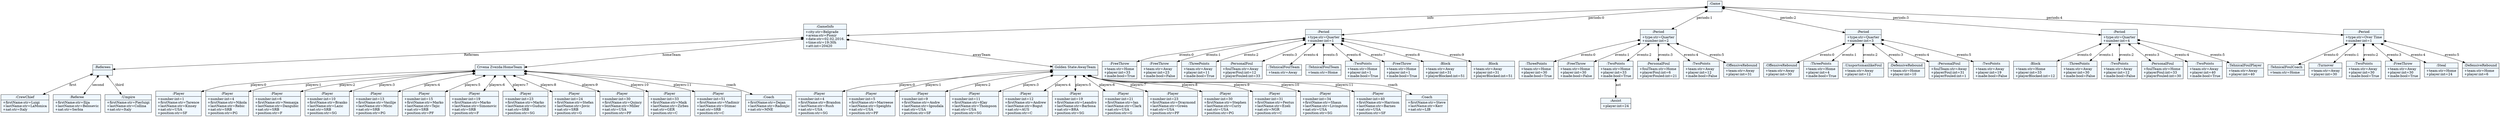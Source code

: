
    digraph xtext {
    fontname = "Bitstream Vera Sans"
    fontsize = 8
    node[
        shape=record,
        style=filled,
        fillcolor=aliceblue
    ]
    edge[dir=black,arrowtail=empty]


57677104 -> 57697552 [label="info" arrowtail=diamond dir=both]
57697552 -> 57697424 [label="Referees" arrowtail=diamond dir=both]
57697424 -> 57697648 [label="first" arrowtail=diamond dir=both]
57697648[label="{:CrewChief|+firstName:str=Luigi\l+lastName:str=LaMonica\l+nat:str=Italy\l}"]
57697424 -> 57697680 [label="second" arrowtail=diamond dir=both]
57697680[label="{:Referee|+firstName:str=Ilija\l+lastName:str=Belosevic\l+nat:str=Serbia\l}"]
57697424 -> 57699568 [label="third" arrowtail=diamond dir=both]
57699568[label="{:Umpire|+firstName:str=Pierluigi\l+lastName:str=Collina\l+nat:str=Italy\l}"]
57697424[label="{:Referees|}"]
57697552 -> 57890800 [label="homeTeam" arrowtail=diamond dir=both]
57890800 -> 57699120 [label="players:0" arrowtail=diamond dir=both]
57699120[label="{:Player|+number:int=1\l+firstName:str=Tarence\l+lastName:str=Kinsey\l+nat:str=USA\l+position:str=SF\l}"]
57890800 -> 57700080 [label="players:1" arrowtail=diamond dir=both]
57700080[label="{:Player|+number:int=4\l+firstName:str=Nikola\l+lastName:str=Rebic\l+nat:str=SRB\l+position:str=PG\l}"]
57890800 -> 57698800 [label="players:2" arrowtail=diamond dir=both]
57698800[label="{:Player|+number:int=6\l+firstName:str=Nemanja\l+lastName:str=Dangubic\l+nat:str=SRB\l+position:str=F\l}"]
57890800 -> 57697264 [label="players:3" arrowtail=diamond dir=both]
57697264[label="{:Player|+number:int=10\l+firstName:str=Branko\l+lastName:str=Lazic\l+nat:str=SRB\l+position:str=SG\l}"]
57890800 -> 57696912 [label="players:4" arrowtail=diamond dir=both]
57696912[label="{:Player|+number:int=13\l+firstName:str=Vasilije\l+lastName:str=Micic\l+nat:str=SRB\l+position:str=PG\l}"]
57890800 -> 57697744 [label="players:5" arrowtail=diamond dir=both]
57697744[label="{:Player|+number:int=15\l+firstName:str=Marko\l+lastName:str=Tejic\l+nat:str=SRB\l+position:str=PF\l}"]
57890800 -> 57698160 [label="players:6" arrowtail=diamond dir=both]
57698160[label="{:Player|+number:int=19\l+firstName:str=Marko\l+lastName:str=Simonovic\l+nat:str=SRB\l+position:str=F\l}"]
57890800 -> 57696784 [label="players:7" arrowtail=diamond dir=both]
57696784[label="{:Player|+number:int=23\l+firstName:str=Marko\l+lastName:str=Guduric\l+nat:str=SRB\l+position:str=SG\l}"]
57890800 -> 57698064 [label="players:8" arrowtail=diamond dir=both]
57698064[label="{:Player|+number:int=24\l+firstName:str=Stefan\l+lastName:str=Jovic\l+nat:str=SRB\l+position:str=G\l}"]
57890800 -> 57698448 [label="players:9" arrowtail=diamond dir=both]
57698448[label="{:Player|+number:int=30\l+firstName:str=Quincy\l+lastName:str=Miller\l+nat:str=USA\l+position:str=PF\l}"]
57890800 -> 57700336 [label="players:10" arrowtail=diamond dir=both]
57700336[label="{:Player|+number:int=33\l+firstName:str=Maik\l+lastName:str=Zirbes\l+nat:str=GER\l+position:str=C\l}"]
57890800 -> 57698256 [label="players:11" arrowtail=diamond dir=both]
57698256[label="{:Player|+number:int=51\l+firstName:str=Vladimir\l+lastName:str=Stimac\l+nat:str=SRB\l+position:str=C\l}"]
57890800 -> 57700048 [label="coach" arrowtail=diamond dir=both]
57700048[label="{:Coach|+firstName:str=Dejan\l+lastName:str=Radonjic\l+nat:str=MNE\l}"]
57890800[label="{Crvena Zvezda:HomeTeam|}"]
57697552 -> 57696944 [label="awayTeam" arrowtail=diamond dir=both]
57696944 -> 57699856 [label="players:0" arrowtail=diamond dir=both]
57699856[label="{:Player|+number:int=4\l+firstName:str=Brandon\l+lastName:str=Rush\l+nat:str=USA\l+position:str=SG\l}"]
57696944 -> 57699952 [label="players:1" arrowtail=diamond dir=both]
57699952[label="{:Player|+number:int=5\l+firstName:str=Marreese\l+lastName:str=Speights\l+nat:str=USA\l+position:str=PF\l}"]
57696944 -> 57698288 [label="players:2" arrowtail=diamond dir=both]
57698288[label="{:Player|+number:int=9\l+firstName:str=Andre\l+lastName:str=Igoudala\l+nat:str=USA\l+position:str=SF\l}"]
57696944 -> 57698096 [label="players:3" arrowtail=diamond dir=both]
57698096[label="{:Player|+number:int=11\l+firstName:str=Klay\l+lastName:str=Thompson\l+nat:str=USA\l+position:str=SG\l}"]
57696944 -> 57699408 [label="players:4" arrowtail=diamond dir=both]
57699408[label="{:Player|+number:int=12\l+firstName:str=Andrew\l+lastName:str=Bogut\l+nat:str=AUS\l+position:str=C\l}"]
57696944 -> 57700240 [label="players:5" arrowtail=diamond dir=both]
57700240[label="{:Player|+number:int=19\l+firstName:str=Leandro\l+lastName:str=Barbosa\l+nat:str=BRA\l+position:str=SG\l}"]
57696944 -> 57699696 [label="players:6" arrowtail=diamond dir=both]
57699696[label="{:Player|+number:int=21\l+firstName:str=Ian\l+lastName:str=Clark\l+nat:str=USA\l+position:str=G\l}"]
57696944 -> 57697840 [label="players:7" arrowtail=diamond dir=both]
57697840[label="{:Player|+number:int=23\l+firstName:str=Draymond\l+lastName:str=Green\l+nat:str=USA\l+position:str=PF\l}"]
57696944 -> 57699312 [label="players:8" arrowtail=diamond dir=both]
57699312[label="{:Player|+number:int=30\l+firstName:str=Stephen\l+lastName:str=Curry\l+nat:str=USA\l+position:str=PG\l}"]
57696944 -> 57699536 [label="players:9" arrowtail=diamond dir=both]
57699536[label="{:Player|+number:int=31\l+firstName:str=Festus\l+lastName:str=Ezeli\l+nat:str=NGR\l+position:str=C\l}"]
57696944 -> 57699472 [label="players:10" arrowtail=diamond dir=both]
57699472[label="{:Player|+number:int=34\l+firstName:str=Shaun\l+lastName:str=Livingston\l+nat:str=USA\l+position:str=SG\l}"]
57696944 -> 57698576 [label="players:11" arrowtail=diamond dir=both]
57698576[label="{:Player|+number:int=40\l+firstName:str=Harrison\l+lastName:str=Barnes\l+nat:str=USA\l+position:str=SF\l}"]
57696944 -> 57699888 [label="coach" arrowtail=diamond dir=both]
57699888[label="{:Coach|+firstName:str=Steve\l+lastName:str=Kerr\l+nat:str=LIB\l}"]
57696944[label="{Golden State:AwayTeam|}"]
57697552[label="{:GameInfo|+city:str=Belgrade\l+arena:str=Pionir\l+date:str=02.02.2016.\l+time:str=19:30h\l+att:int=20420\l}"]
57677104 -> 57696752 [label="periods:0" arrowtail=diamond dir=both]
57696752 -> 57696560 [label="events:0" arrowtail=diamond dir=both]
57696560[label="{:FreeThrow|+team:str=Home\l+player:int=33\l+made:bool=True\l}"]
57696752 -> 57696400 [label="events:1" arrowtail=diamond dir=both]
57696400[label="{:FreeThrow|+team:str=Away\l+player:int=23\l+made:bool=False\l}"]
57696752 -> 57696336 [label="events:2" arrowtail=diamond dir=both]
57696336[label="{:ThreePoints|+team:str=Away\l+player:int=11\l+made:bool=True\l}"]
57696752 -> 57696496 [label="events:3" arrowtail=diamond dir=both]
57696496[label="{:PersonalFoul|+foulTeam:str=Away\l+playerFoul:int=12\l+playerFouled:int=33\l}"]
57696752 -> 57696528 [label="events:4" arrowtail=diamond dir=both]
57696528[label="{:TehnicalFoulTeam|+team:str=Away\l}"]
57696752 -> 57696432 [label="events:5" arrowtail=diamond dir=both]
57696432[label="{:TehnicalFoulTeam|+team:str=Home\l}"]
57696752 -> 57696464 [label="events:6" arrowtail=diamond dir=both]
57696464[label="{:TwoPoints|+team:str=Home\l+player:int=1\l+made:bool=True\l}"]
57696752 -> 57696656 [label="events:7" arrowtail=diamond dir=both]
57696656[label="{:FreeThrow|+team:str=Home\l+player:int=1\l+made:bool=True\l}"]
57696752 -> 57665936 [label="events:8" arrowtail=diamond dir=both]
57665936[label="{:Block|+team:str=Away\l+player:int=31\l+playerBlocked:int=51\l}"]
57696752 -> 57665840 [label="events:9" arrowtail=diamond dir=both]
57665840[label="{:Block|+team:str=Away\l+player:int=31\l+playerBlocked:int=51\l}"]
57696752[label="{:Period|+type:str=Quarter\l+number:int=1\l}"]
57677104 -> 57698352 [label="periods:1" arrowtail=diamond dir=both]
57698352 -> 57665968 [label="events:0" arrowtail=diamond dir=both]
57665968[label="{:ThreePoints|+team:str=Home\l+player:int=30\l+made:bool=True\l}"]
57698352 -> 57666096 [label="events:1" arrowtail=diamond dir=both]
57666096[label="{:FreeThrow|+team:str=Home\l+player:int=30\l+made:bool=False\l}"]
57698352 -> 57665808 [label="events:2" arrowtail=diamond dir=both]
57665808 -> 57666288 [label="ast" arrowtail=diamond dir=both]
57666288[label="{:Assist|+player:int=24\l}"]
57665808[label="{:TwoPoints|+team:str=Home\l+player:int=33\l+made:bool=True\l}"]
57698352 -> 57665872 [label="events:3" arrowtail=diamond dir=both]
57665872[label="{:PersonalFoul|+foulTeam:str=Home\l+playerFoul:int=6\l+playerFouled:int=21\l}"]
57698352 -> 57665776 [label="events:4" arrowtail=diamond dir=both]
57665776[label="{:TwoPoints|+team:str=Away\l+player:int=12\l+made:bool=False\l}"]
57698352 -> 57665904 [label="events:5" arrowtail=diamond dir=both]
57665904[label="{:OffensiveRebound|+team:str=Away\l+player:int=31\l}"]
57698352[label="{:Period|+type:str=Quarter\l+number:int=2\l}"]
57677104 -> 57697360 [label="periods:2" arrowtail=diamond dir=both]
57697360 -> 57664368 [label="events:0" arrowtail=diamond dir=both]
57664368[label="{:OffensiveRebound|+team:str=Away\l+player:int=30\l}"]
57697360 -> 57666000 [label="events:1" arrowtail=diamond dir=both]
57666000[label="{:ThreePoints|+team:str=Home\l+player:int=4\l+made:bool=True\l}"]
57697360 -> 57667504 [label="events:2" arrowtail=diamond dir=both]
57667504[label="{:UnsportsmanlikeFoul|+team:str=Away\l+player:int=12\l}"]
57697360 -> 57667440 [label="events:3" arrowtail=diamond dir=both]
57667440[label="{:DefensiveRebound|+team:str=Home\l+player:int=10\l}"]
57697360 -> 57667536 [label="events:4" arrowtail=diamond dir=both]
57667536[label="{:PersonalFoul|+foulTeam:str=Away\l+playerFoul:int=31\l+playerFouled:int=1\l}"]
57697360 -> 57667472 [label="events:5" arrowtail=diamond dir=both]
57667472[label="{:TwoPoints|+team:str=Away\l+player:int=19\l+made:bool=False\l}"]
57697360[label="{:Period|+type:str=Quarter\l+number:int=3\l}"]
57677104 -> 57666128 [label="periods:3" arrowtail=diamond dir=both]
57666128 -> 57666256 [label="events:0" arrowtail=diamond dir=both]
57666256[label="{:Block|+team:str=Home\l+player:int=33\l+playerBlocked:int=12\l}"]
57666128 -> 57663920 [label="events:1" arrowtail=diamond dir=both]
57663920[label="{:ThreePoints|+team:str=Away\l+player:int=30\l+made:bool=False\l}"]
57666128 -> 57666160 [label="events:2" arrowtail=diamond dir=both]
57666160[label="{:TwoPoints|+team:str=Away\l+player:int=12\l+made:bool=False\l}"]
57666128 -> 57667568 [label="events:3" arrowtail=diamond dir=both]
57667568[label="{:PersonalFoul|+foulTeam:str=Home\l+playerFoul:int=33\l+playerFouled:int=30\l}"]
57666128 -> 57666320 [label="events:4" arrowtail=diamond dir=both]
57666320[label="{:TwoPoints|+team:str=Away\l+player:int=40\l+made:bool=True\l}"]
57666128 -> 57666352 [label="events:5" arrowtail=diamond dir=both]
57666352[label="{:TehnicalFoulPlayer|+team:str=Away\l+player:int=40\l}"]
57666128[label="{:Period|+type:str=Quarter\l+number:int=4\l}"]
57677104 -> 57665136 [label="periods:4" arrowtail=diamond dir=both]
57665136 -> 57666064 [label="events:0" arrowtail=diamond dir=both]
57666064[label="{:TehnicalFoulCoach|+team:str=Home\l}"]
57665136 -> 57666864 [label="events:1" arrowtail=diamond dir=both]
57666864[label="{:Turnover|+team:str=Away\l+player:int=30\l}"]
57665136 -> 57666928 [label="events:2" arrowtail=diamond dir=both]
57666928[label="{:TwoPoints|+team:str=Away\l+player:int=30\l+made:bool=True\l}"]
57665136 -> 57666896 [label="events:3" arrowtail=diamond dir=both]
57666896[label="{:FreeThrow|+team:str=Away\l+player:int=30\l+made:bool=True\l}"]
57665136 -> 57666736 [label="events:4" arrowtail=diamond dir=both]
57666736[label="{:Steal|+team:str=Home\l+player:int=24\l}"]
57665136 -> 57666768 [label="events:5" arrowtail=diamond dir=both]
57666768[label="{:DefensiveRebound|+team:str=Home\l+player:int=6\l}"]
57665136[label="{:Period|+type:str=Over Time\l+number:int=1\l}"]
57677104[label="{:Game|}"]

}
